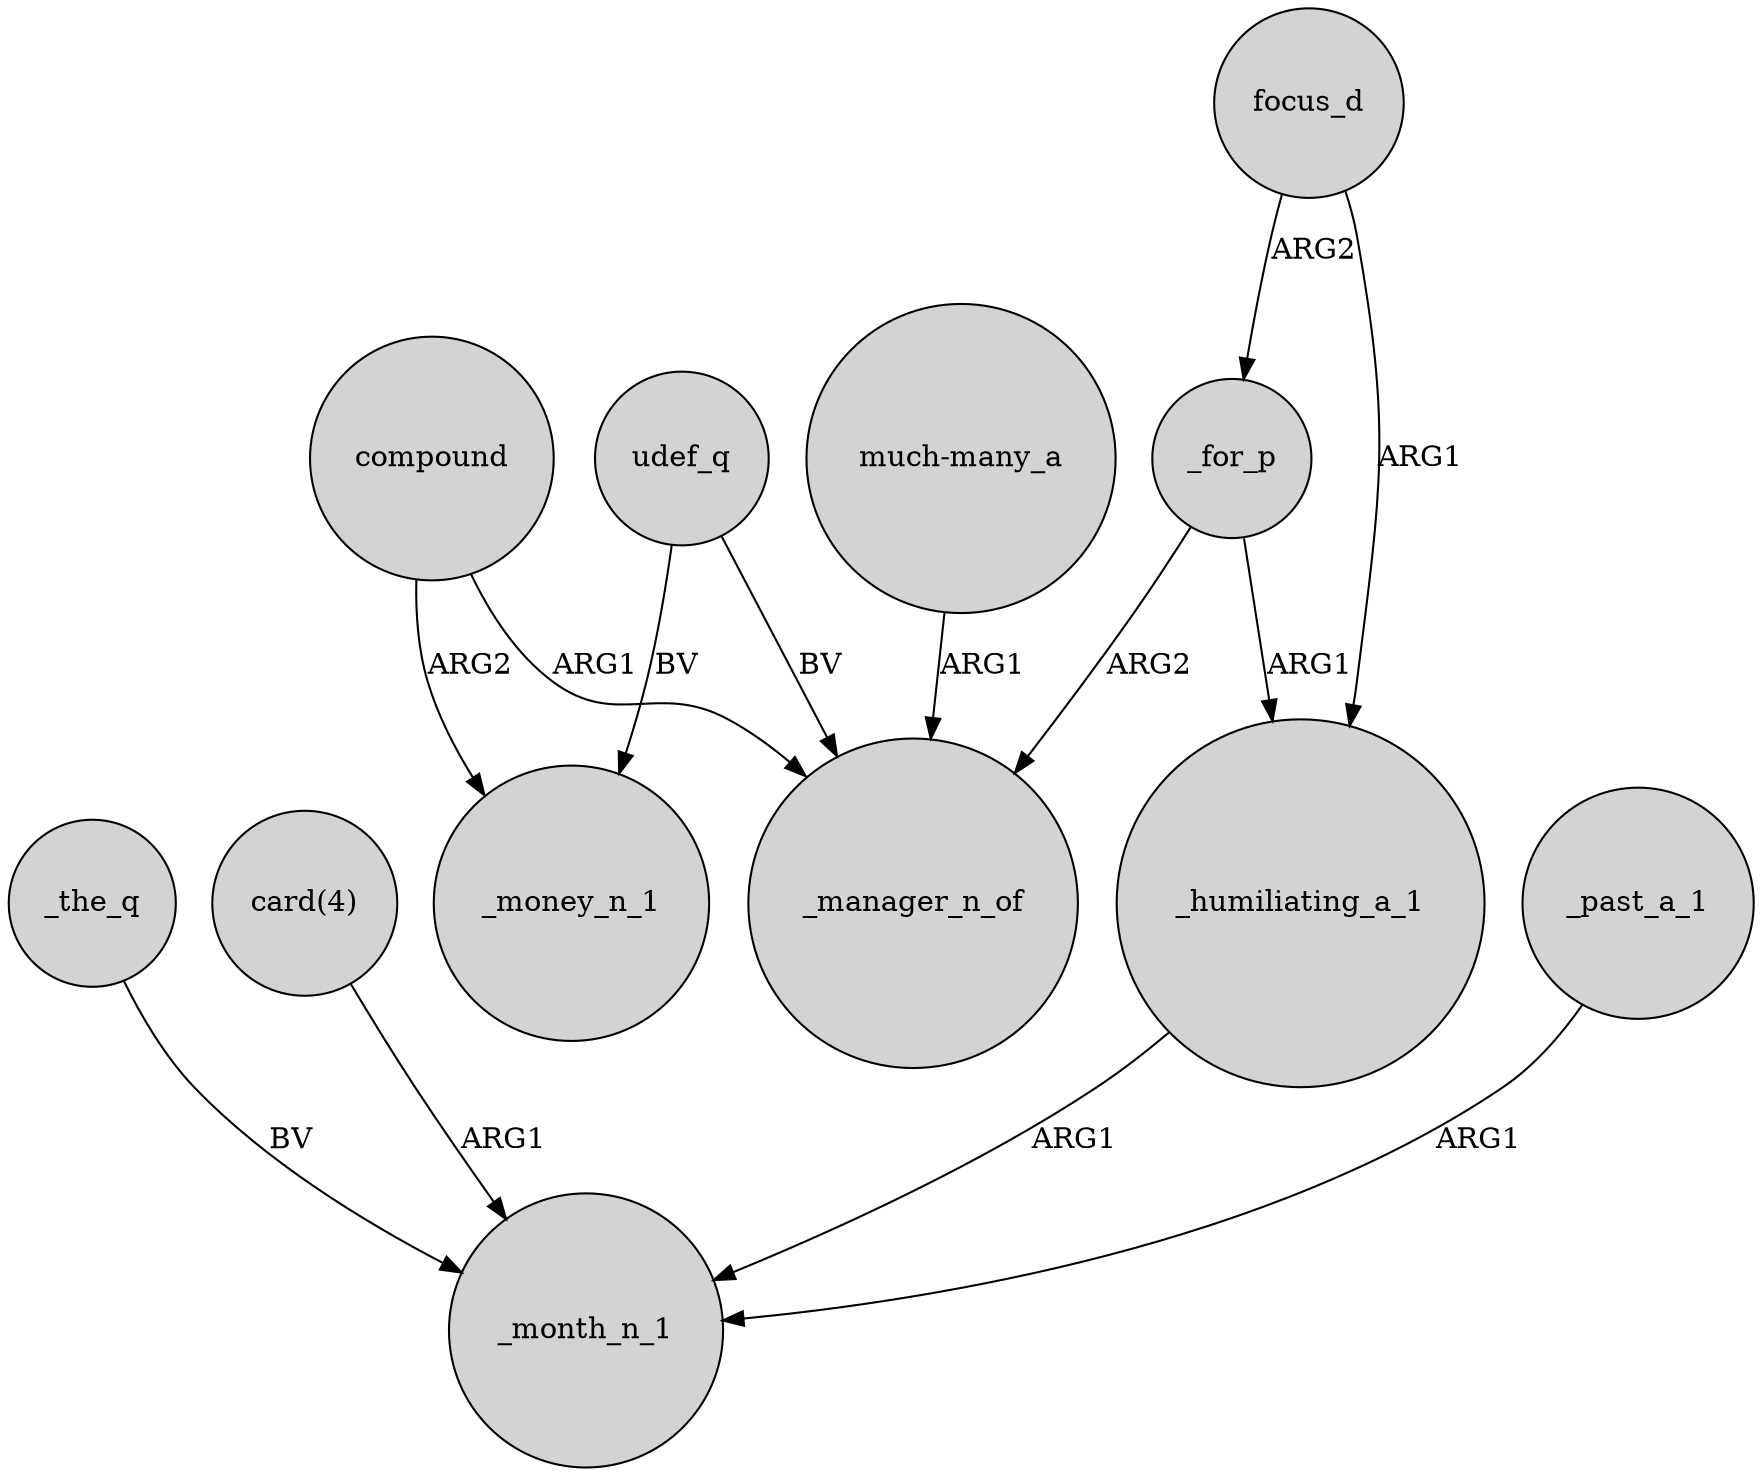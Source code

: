 digraph {
	node [shape=circle style=filled]
	_the_q -> _month_n_1 [label=BV]
	"card(4)" -> _month_n_1 [label=ARG1]
	udef_q -> _money_n_1 [label=BV]
	_for_p -> _humiliating_a_1 [label=ARG1]
	compound -> _manager_n_of [label=ARG1]
	compound -> _money_n_1 [label=ARG2]
	_past_a_1 -> _month_n_1 [label=ARG1]
	focus_d -> _for_p [label=ARG2]
	focus_d -> _humiliating_a_1 [label=ARG1]
	"much-many_a" -> _manager_n_of [label=ARG1]
	_humiliating_a_1 -> _month_n_1 [label=ARG1]
	udef_q -> _manager_n_of [label=BV]
	_for_p -> _manager_n_of [label=ARG2]
}
